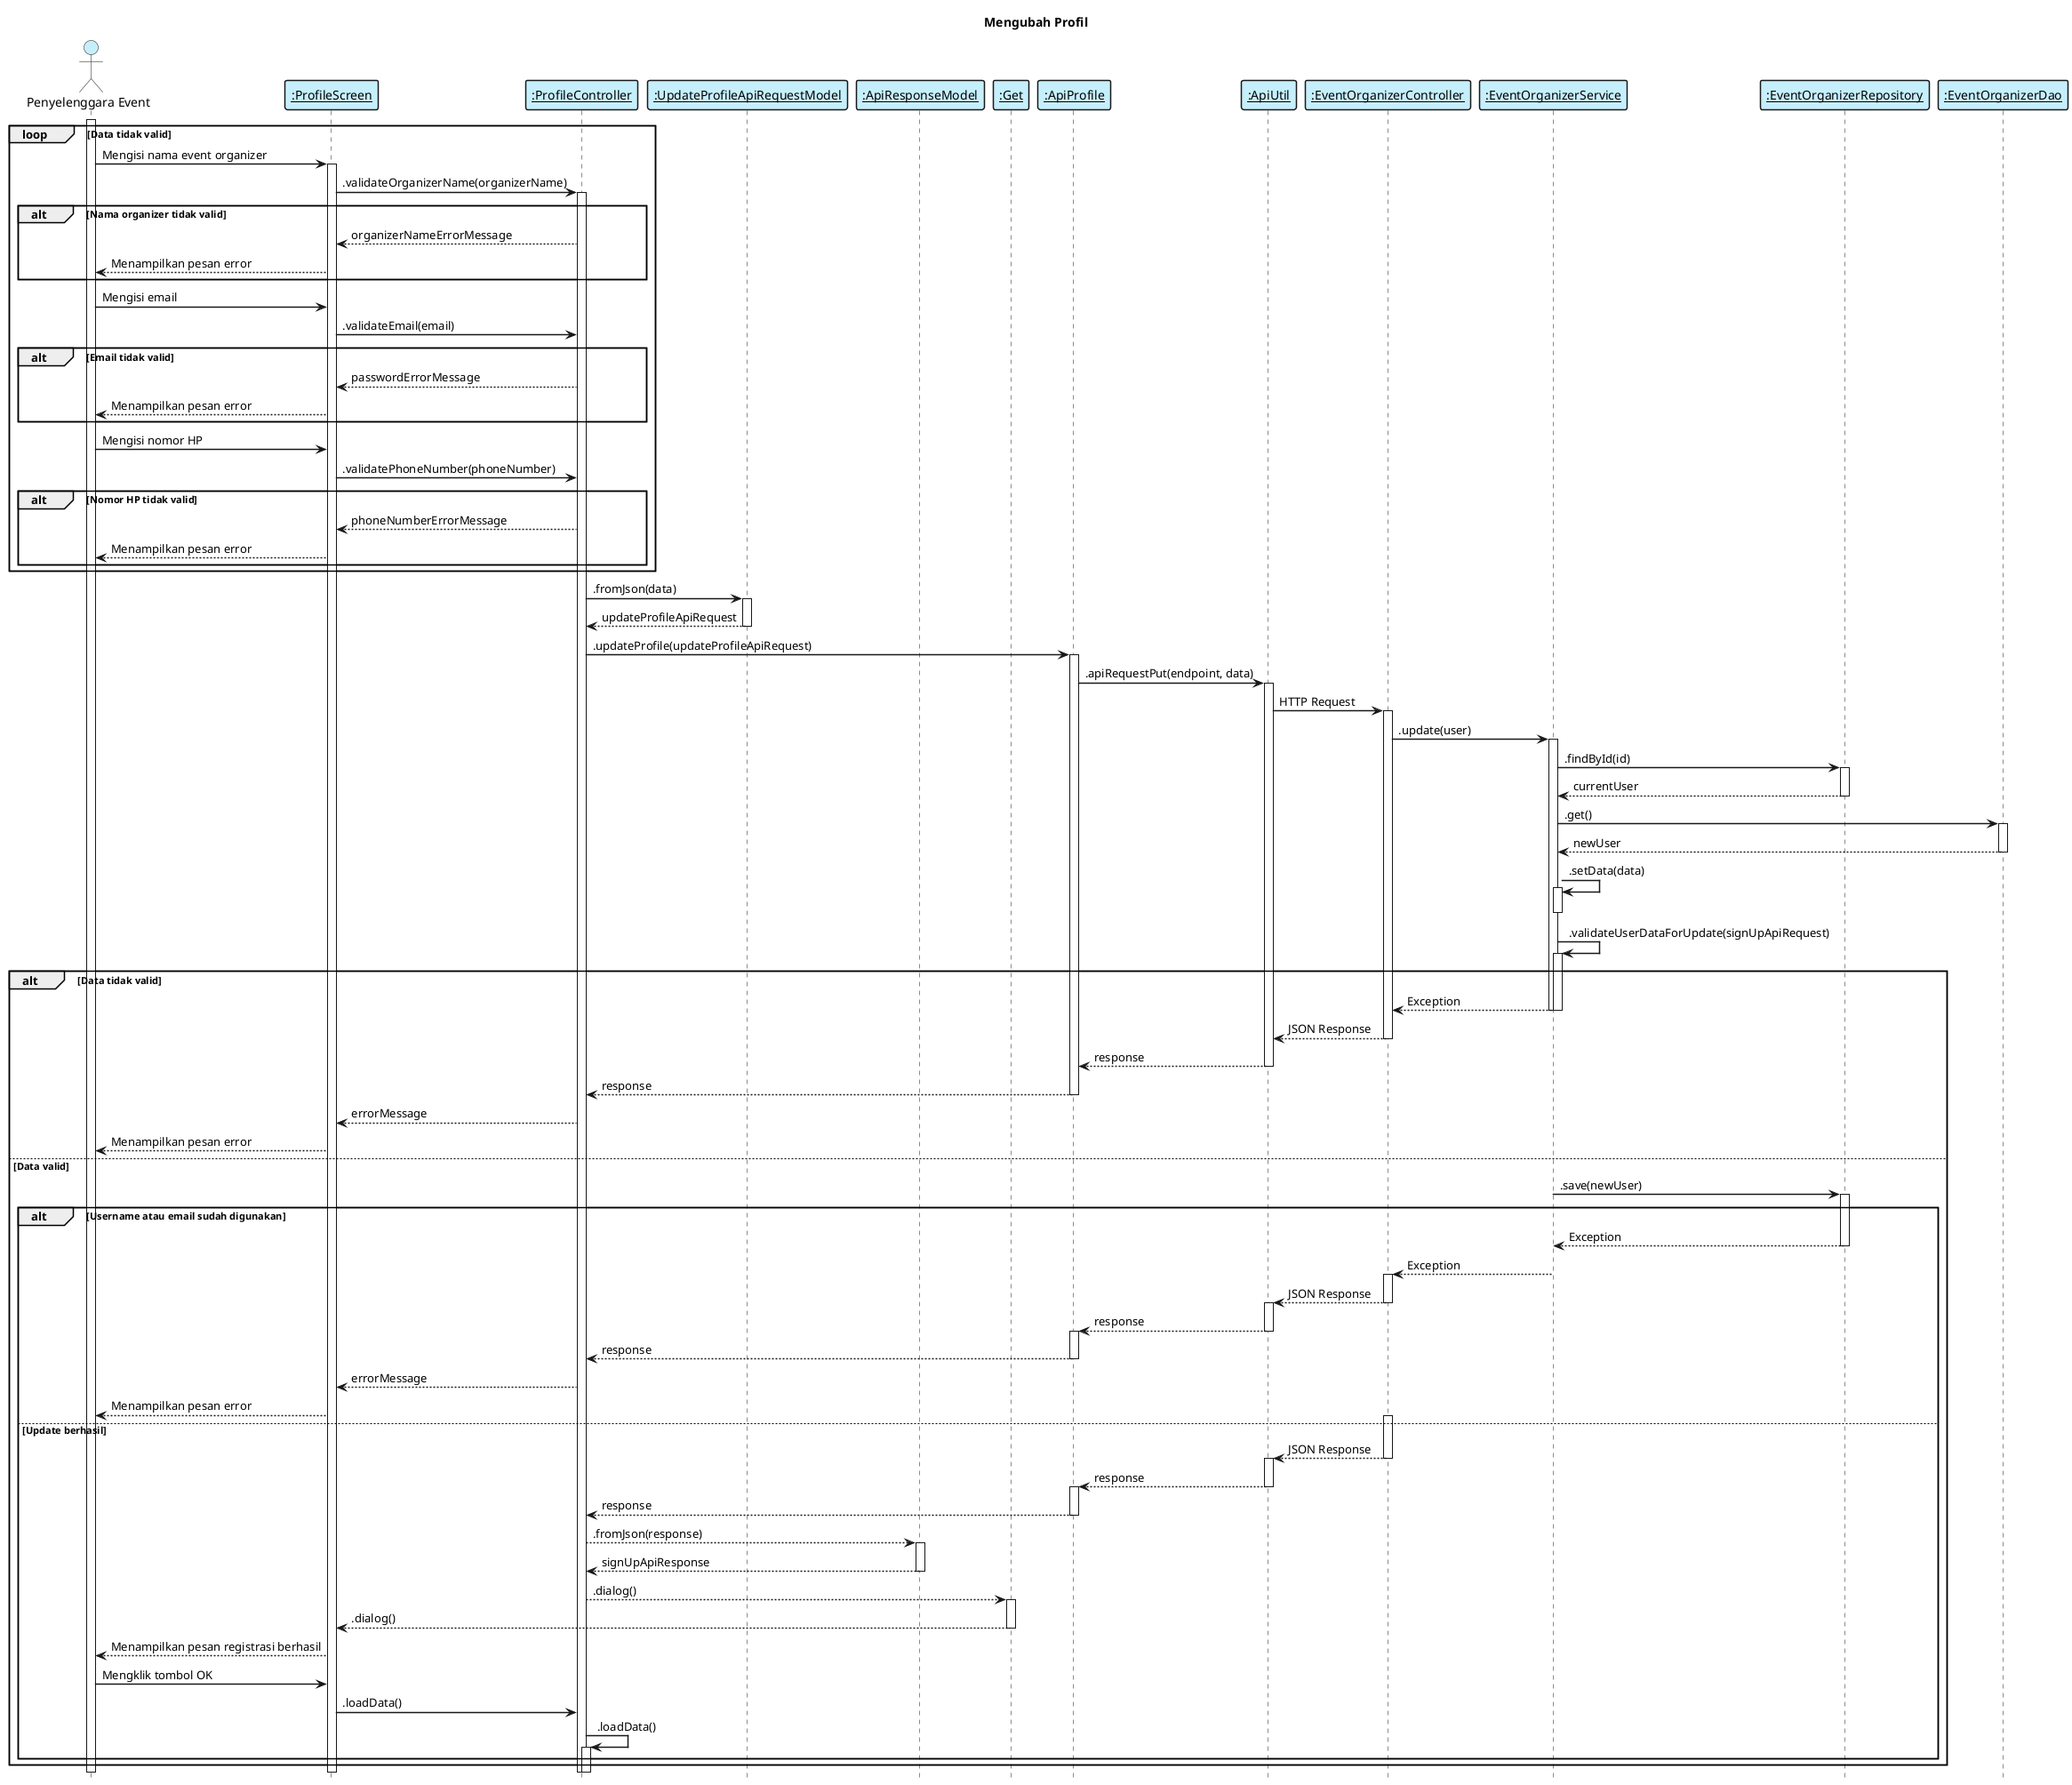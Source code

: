 @startuml sequence_diagram_melihat_profil

    title "Mengubah Profil"
    hide footbox
    skinparam shadowing false
    skinparam sequence {    
        ArrowThickness 1.5
        ActorFontName Century Gothic
        ActorBackgroundColor  #C6EFFC
        ArrowFontName Century Gothic
        ParticipantBorderThickness 1.5
        ParticipantBackgroundColor #C6EFFC
    }


    actor "Penyelenggara Event" as eo
    participant "__:ProfileScreen__" as viewProfile
    participant "__:ProfileController__" as controllerProfile
    participant "__:UpdateProfileApiRequestModel__" as modelUpdateRequest
    participant "__:ApiResponseModel__" as apiResponseModel
    participant "__:Get__" as libGet
    participant "__:ApiProfile__" as apiProfile
    participant "__:ApiUtil__" as apiUtil
    participant "__:EventOrganizerController__" as controllerEventOrganizer
    participant "__:EventOrganizerService__" as serviceEventOrganizer
    participant "__:EventOrganizerRepository__" as repositoryEventOrganizer
    participant "__:EventOrganizerDao__" as modelEventOrganizer

    loop Data tidak valid
        activate eo
        eo -> viewProfile: Mengisi nama event organizer
        activate viewProfile
        viewProfile -> controllerProfile: .validateOrganizerName(organizerName)
        activate controllerProfile
        alt Nama organizer tidak valid
            controllerProfile --> viewProfile: organizerNameErrorMessage
            viewProfile --> eo: Menampilkan pesan error
        end 
        eo -> viewProfile: Mengisi email
        viewProfile -> controllerProfile: .validateEmail(email)
        alt Email tidak valid
            controllerProfile --> viewProfile: passwordErrorMessage
            viewProfile --> eo: Menampilkan pesan error
        end 
        eo -> viewProfile: Mengisi nomor HP
        viewProfile -> controllerProfile: .validatePhoneNumber(phoneNumber)
        alt Nomor HP tidak valid
            controllerProfile --> viewProfile: phoneNumberErrorMessage
            viewProfile --> eo: Menampilkan pesan error
        end 
    end
    
    controllerProfile -> modelUpdateRequest: .fromJson(data)
    activate modelUpdateRequest
    modelUpdateRequest --> controllerProfile: updateProfileApiRequest
    deactivate modelUpdateRequest

    controllerProfile -> apiProfile: .updateProfile(updateProfileApiRequest)
    activate apiProfile
    apiProfile -> apiUtil: .apiRequestPut(endpoint, data)
    activate apiUtil

    apiUtil -> controllerEventOrganizer: HTTP Request
    activate controllerEventOrganizer

    controllerEventOrganizer -> serviceEventOrganizer: .update(user)
    activate serviceEventOrganizer

    serviceEventOrganizer -> repositoryEventOrganizer: .findById(id)
    activate repositoryEventOrganizer
    repositoryEventOrganizer --> serviceEventOrganizer: currentUser
    deactivate repositoryEventOrganizer
    
    serviceEventOrganizer -> modelEventOrganizer: .get()
    activate modelEventOrganizer
    modelEventOrganizer --> serviceEventOrganizer: newUser
    deactivate modelEventOrganizer

    serviceEventOrganizer -> serviceEventOrganizer: .setData(data)
    activate serviceEventOrganizer 

    deactivate serviceEventOrganizer
    serviceEventOrganizer -> serviceEventOrganizer: .validateUserDataForUpdate(signUpApiRequest)
    activate serviceEventOrganizer

    alt Data tidak valid
        serviceEventOrganizer --> controllerEventOrganizer: Exception
        deactivate serviceEventOrganizer
        deactivate
        controllerEventOrganizer --> apiUtil: JSON Response 
        deactivate
        apiUtil --> apiProfile: response
        deactivate
        apiProfile --> controllerProfile: response
        deactivate
        controllerProfile --> viewProfile: errorMessage
        viewProfile --> eo: Menampilkan pesan error
    else Data valid
        serviceEventOrganizer -> repositoryEventOrganizer: .save(newUser)
        activate repositoryEventOrganizer
        alt Username atau email sudah digunakan
            repositoryEventOrganizer --> serviceEventOrganizer: Exception
            deactivate
            serviceEventOrganizer --> controllerEventOrganizer: Exception
            deactivate serviceEventOrganizer
            activate controllerEventOrganizer
            controllerEventOrganizer --> apiUtil: JSON Response
            deactivate controllerEventOrganizer
            activate apiUtil
            apiUtil --> apiProfile: response
            deactivate apiUtil
            activate apiProfile
            apiProfile --> controllerProfile: response
            deactivate apiProfile
            controllerProfile --> viewProfile: errorMessage
            viewProfile --> eo: Menampilkan pesan error
        else Update berhasil
            activate controllerEventOrganizer
            controllerEventOrganizer --> apiUtil: JSON Response
            deactivate controllerEventOrganizer
            activate apiUtil
            apiUtil --> apiProfile: response
            deactivate apiUtil
            activate apiProfile
            apiProfile --> controllerProfile: response 
            deactivate apiProfile
            controllerProfile --> apiResponseModel: .fromJson(response)
            activate apiResponseModel
            apiResponseModel --> controllerProfile: signUpApiResponse
            deactivate apiResponseModel
            controllerProfile --> libGet: .dialog()
            activate libGet
            libGet --> viewProfile: .dialog()
            deactivate libGet
            viewProfile --> eo: Menampilkan pesan registrasi berhasil
            eo -> viewProfile: Mengklik tombol OK
            viewProfile -> controllerProfile: .loadData()
            controllerProfile -> controllerProfile: .loadData()
            activate controllerProfile
        end
    end

@enduml